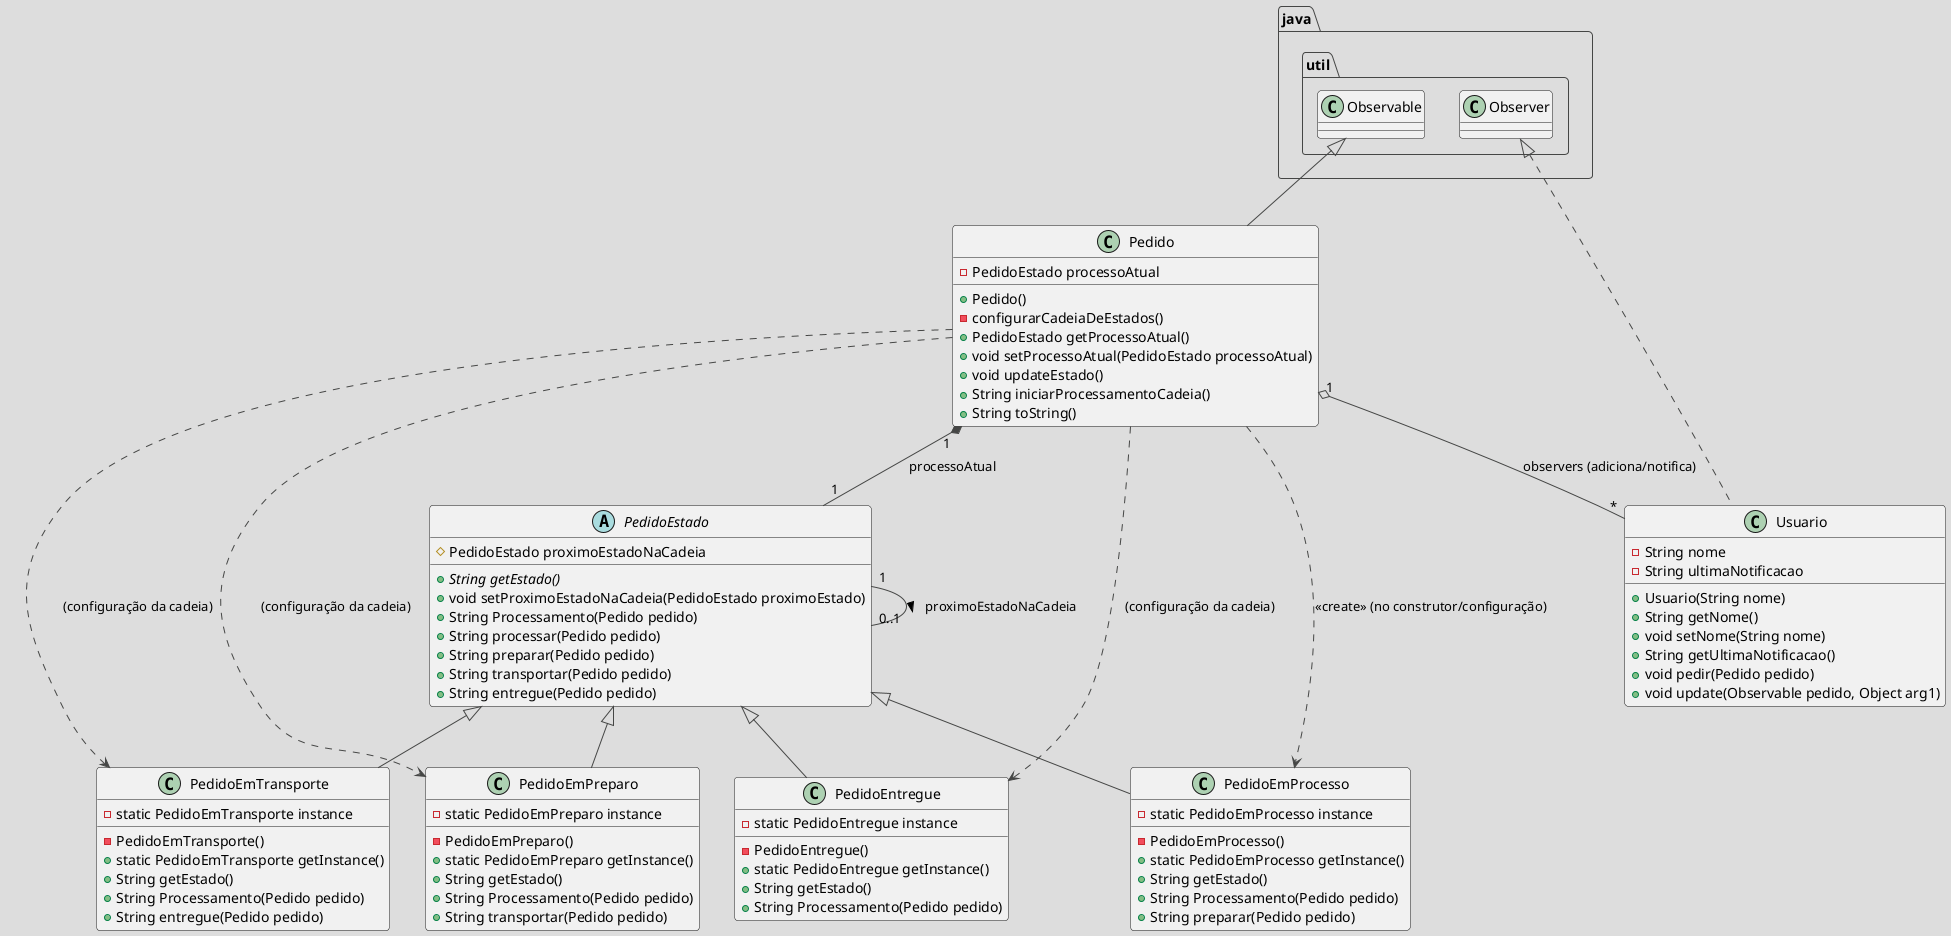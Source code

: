 @startuml
!theme toy

' Define as classes

abstract class PedidoEstado {
    # PedidoEstado proximoEstadoNaCadeia
    + {abstract} String getEstado()
    + void setProximoEstadoNaCadeia(PedidoEstado proximoEstado)
    + String Processamento(Pedido pedido)
    + String processar(Pedido pedido)
    + String preparar(Pedido pedido)
    + String transportar(Pedido pedido)
    + String entregue(Pedido pedido)
}

class PedidoEmProcesso {
    - static PedidoEmProcesso instance
    - PedidoEmProcesso()
    + static PedidoEmProcesso getInstance()
    + String getEstado()
    + String Processamento(Pedido pedido)
    + String preparar(Pedido pedido)
}

class PedidoEmPreparo {
    - static PedidoEmPreparo instance
    - PedidoEmPreparo()
    + static PedidoEmPreparo getInstance()
    + String getEstado()
    + String Processamento(Pedido pedido)
    + String transportar(Pedido pedido)
}

class PedidoEmTransporte {
    - static PedidoEmTransporte instance
    - PedidoEmTransporte()
    + static PedidoEmTransporte getInstance()
    + String getEstado()
    + String Processamento(Pedido pedido)
    + String entregue(Pedido pedido)
}

class PedidoEntregue {
    - static PedidoEntregue instance
    - PedidoEntregue()
    + static PedidoEntregue getInstance()
    + String getEstado()
    + String Processamento(Pedido pedido)
}

class Pedido {
    - PedidoEstado processoAtual
    + Pedido()
    - configurarCadeiaDeEstados()
    + PedidoEstado getProcessoAtual()
    + void setProcessoAtual(PedidoEstado processoAtual)
    + void updateEstado()
    + String iniciarProcessamentoCadeia()
    + String toString()
}

class Usuario {
    - String nome
    - String ultimaNotificacao
    + Usuario(String nome)
    + String getNome()
    + void setNome(String nome)
    + String getUltimaNotificacao()
    + void pedir(Pedido pedido)
    + void update(Observable pedido, Object arg1)
}


' Relações

' Herança (Generalização)
PedidoEstado <|-- PedidoEmProcesso
PedidoEstado <|-- PedidoEmPreparo
PedidoEstado <|-- PedidoEmTransporte
PedidoEstado <|-- PedidoEntregue

' Associações

' State Pattern: Pedido tem uma referência para PedidoEstado
Pedido "1" *-- "1" PedidoEstado : processoAtual

' Chain of Responsibility: PedidoEstado se encadeia com outro PedidoEstado
PedidoEstado "1" -- "0..1" PedidoEstado : proximoEstadoNaCadeia >

' Observer Pattern: Pedido é Observável, Usuario é Observador
java.util.Observable <|-- Pedido
java.util.Observer <|.. Usuario
Pedido "1" o-- "*" Usuario : observers (adiciona/notifica)

' Outras dependências/associações
Pedido ..> PedidoEmProcesso : <<create>> (no construtor/configuração)
Pedido ..> PedidoEmPreparo : (configuração da cadeia)
Pedido ..> PedidoEmTransporte : (configuração da cadeia)
Pedido ..> PedidoEntregue : (configuração da cadeia)

@enduml